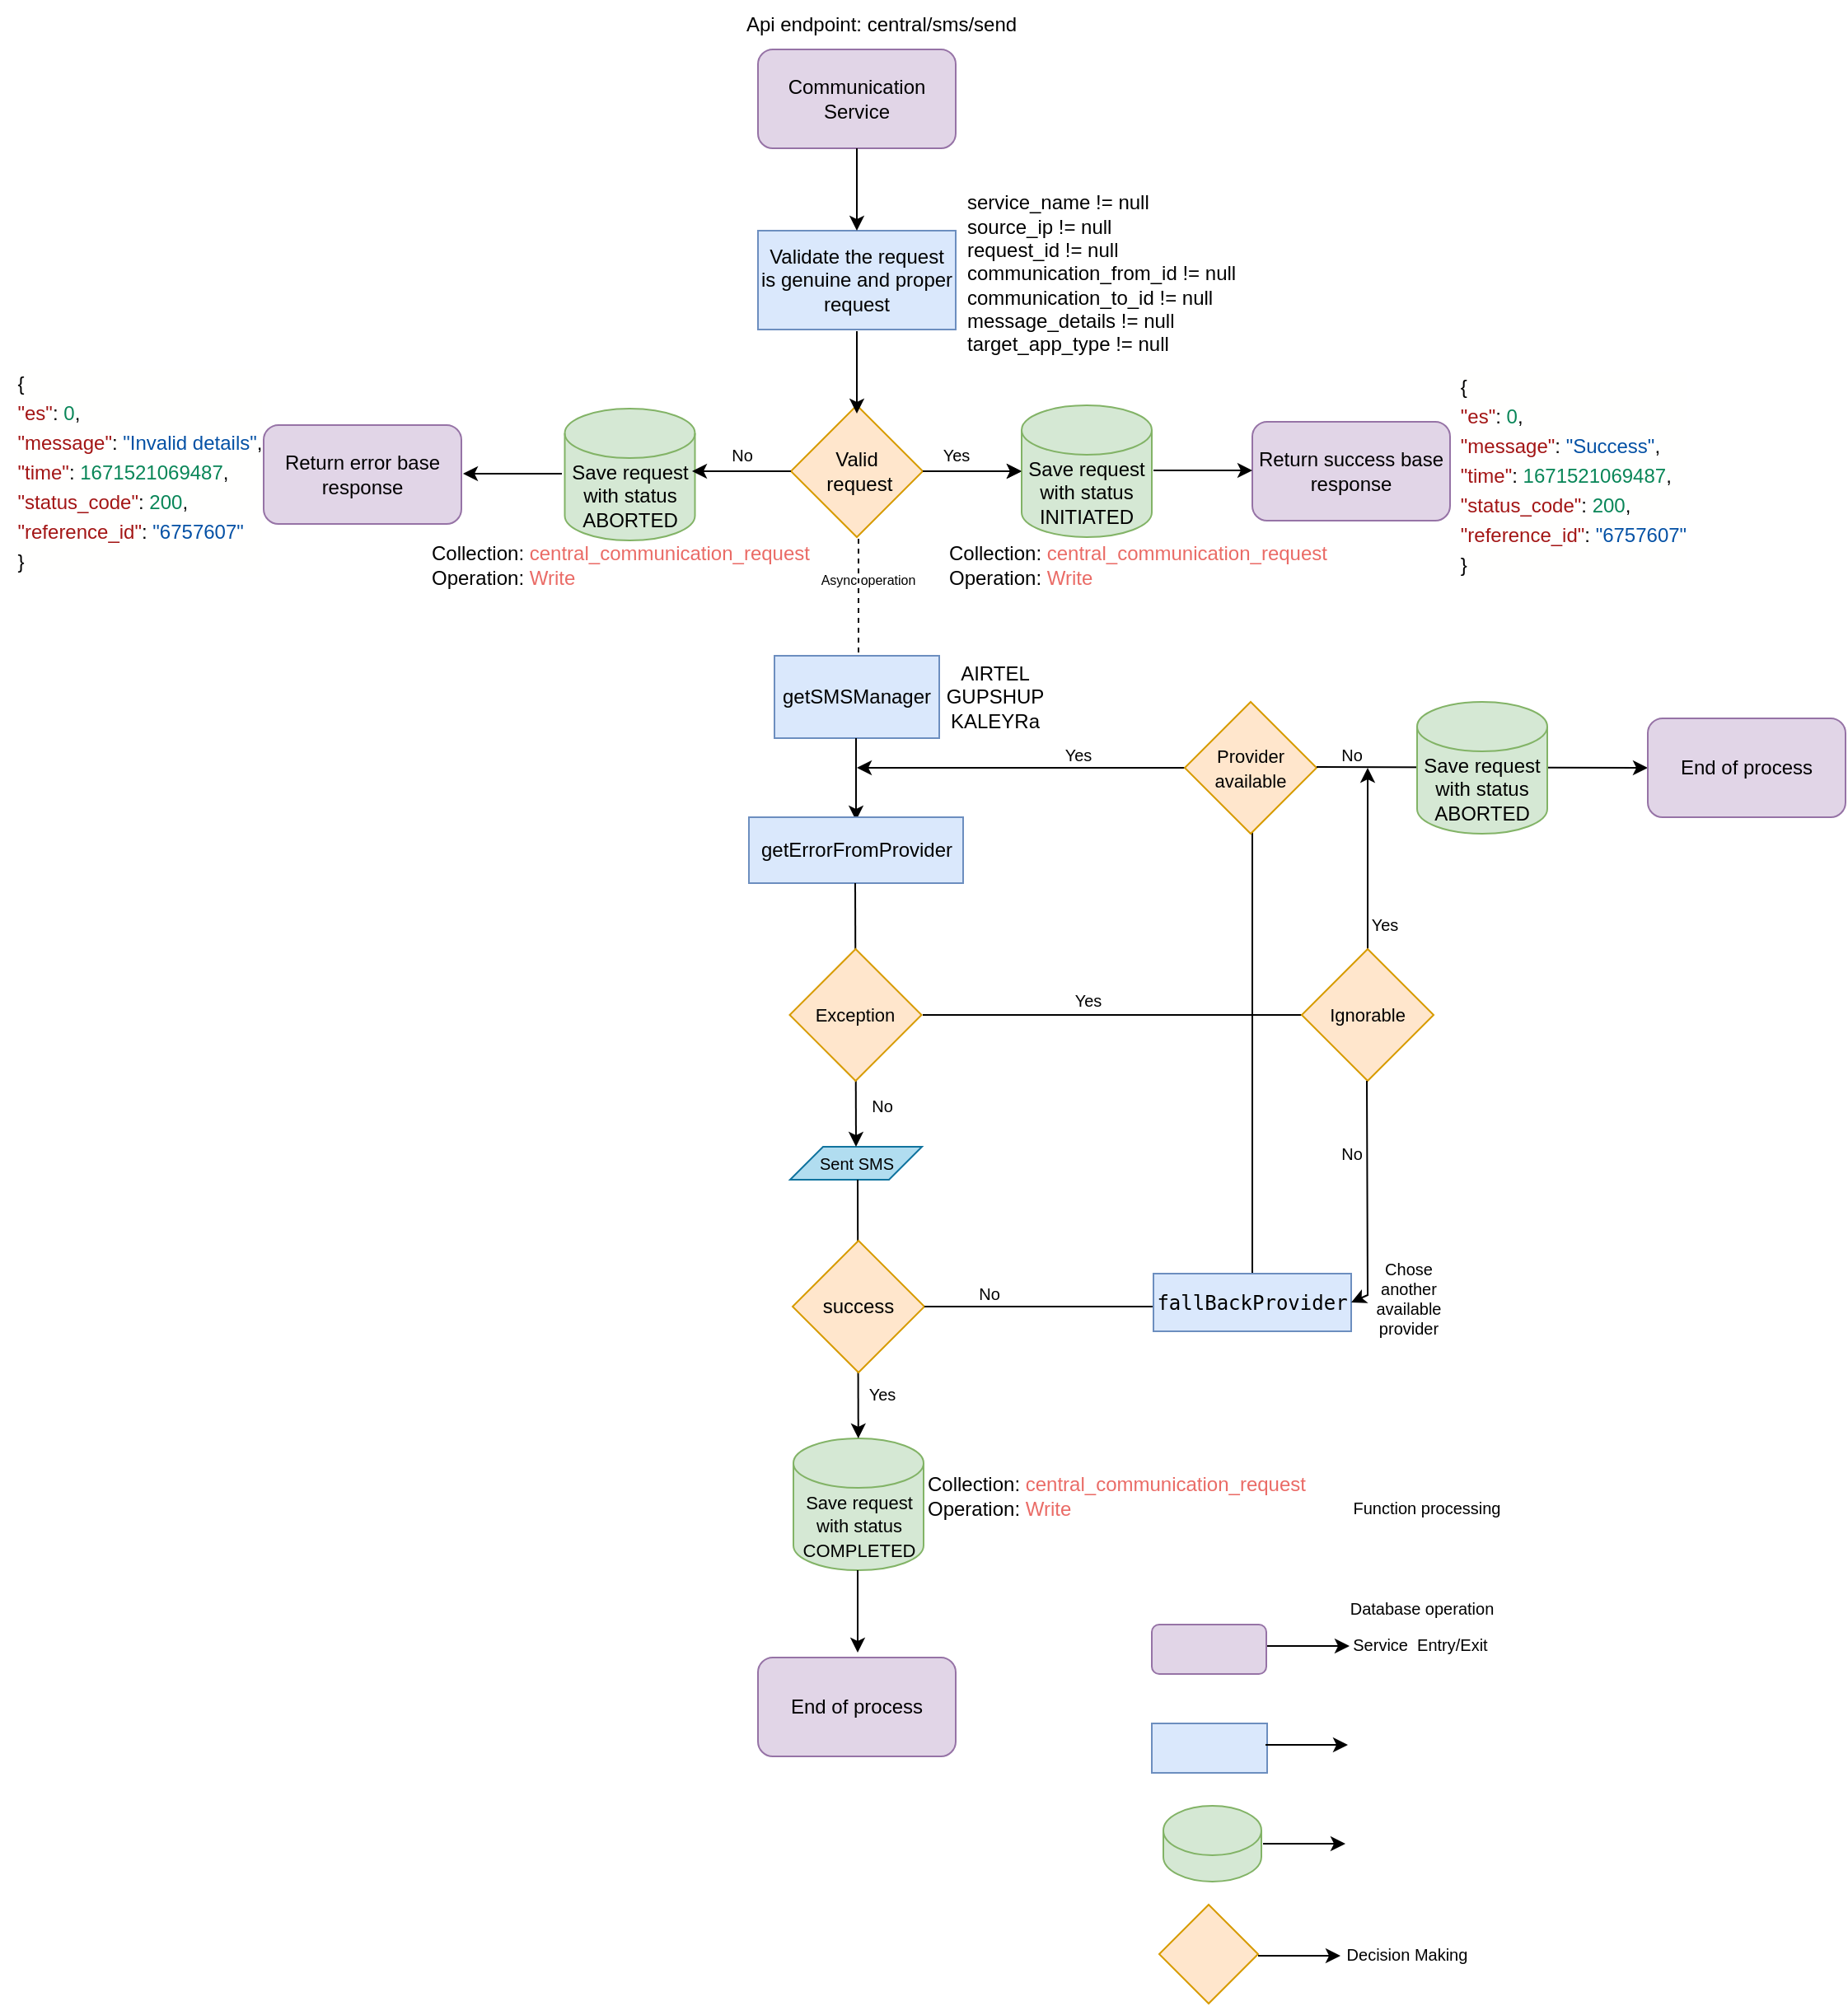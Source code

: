 <mxfile version="20.6.0" type="github">
  <diagram id="5z0eC1mWPkH6LliAhnsI" name="Page-1">
    <mxGraphModel dx="1532" dy="535" grid="1" gridSize="10" guides="1" tooltips="1" connect="1" arrows="1" fold="1" page="1" pageScale="1" pageWidth="827" pageHeight="1169" math="0" shadow="0">
      <root>
        <mxCell id="0" />
        <mxCell id="1" parent="0" />
        <mxCell id="WuasNJQeEEEQrb4oNhzZ-1" value="Communication Service" style="rounded=1;whiteSpace=wrap;html=1;fillColor=#e1d5e7;strokeColor=#9673a6;" parent="1" vertex="1">
          <mxGeometry x="300" y="64" width="120" height="60" as="geometry" />
        </mxCell>
        <mxCell id="WuasNJQeEEEQrb4oNhzZ-2" value="&lt;font color=&quot;#000000&quot;&gt;Validate the request is&amp;nbsp;&lt;span style=&quot;caret-color: rgb(0, 0, 0);&quot;&gt;genuine and proper request&lt;br&gt;&lt;/span&gt;&lt;/font&gt;" style="rounded=0;whiteSpace=wrap;html=1;fillColor=#dae8fc;strokeColor=#6c8ebf;" parent="1" vertex="1">
          <mxGeometry x="300" y="174" width="120" height="60" as="geometry" />
        </mxCell>
        <mxCell id="WuasNJQeEEEQrb4oNhzZ-3" value="&lt;div&gt;service_name != null&lt;/div&gt;&lt;div&gt;source_ip != null&amp;nbsp;&lt;/div&gt;&lt;div&gt;request_id != null&amp;nbsp;&lt;/div&gt;&lt;div&gt;communication_from_id != null&amp;nbsp;&lt;/div&gt;&lt;div&gt;communication_to_id != null&amp;nbsp;&lt;/div&gt;&lt;div&gt;message_details != null&amp;nbsp;&lt;/div&gt;&lt;div&gt;target_app_type != null&amp;nbsp;&lt;/div&gt;" style="text;html=1;strokeColor=none;fillColor=none;align=left;verticalAlign=middle;whiteSpace=wrap;rounded=0;fontColor=#000000;" parent="1" vertex="1">
          <mxGeometry x="425" y="130" width="210" height="140" as="geometry" />
        </mxCell>
        <mxCell id="WuasNJQeEEEQrb4oNhzZ-4" value="" style="edgeStyle=orthogonalEdgeStyle;rounded=0;orthogonalLoop=1;jettySize=auto;html=1;fontColor=#000000;" parent="1" source="WuasNJQeEEEQrb4oNhzZ-5" target="WuasNJQeEEEQrb4oNhzZ-6" edge="1">
          <mxGeometry relative="1" as="geometry" />
        </mxCell>
        <mxCell id="WuasNJQeEEEQrb4oNhzZ-5" value="Valid&lt;br&gt;&amp;nbsp;request" style="rhombus;whiteSpace=wrap;html=1;fillColor=#ffe6cc;strokeColor=#d79b00;" parent="1" vertex="1">
          <mxGeometry x="320" y="280" width="80" height="80" as="geometry" />
        </mxCell>
        <mxCell id="WuasNJQeEEEQrb4oNhzZ-6" value="Save request with status INITIATED" style="shape=cylinder3;whiteSpace=wrap;html=1;boundedLbl=1;backgroundOutline=1;size=15;fillColor=#d5e8d4;strokeColor=#82b366;" parent="1" vertex="1">
          <mxGeometry x="460" y="280" width="79" height="80" as="geometry" />
        </mxCell>
        <mxCell id="WuasNJQeEEEQrb4oNhzZ-7" value="Save request with status ABORTED" style="shape=cylinder3;whiteSpace=wrap;html=1;boundedLbl=1;backgroundOutline=1;size=15;fillColor=#d5e8d4;strokeColor=#82b366;" parent="1" vertex="1">
          <mxGeometry x="182.75" y="282" width="79" height="80" as="geometry" />
        </mxCell>
        <mxCell id="WuasNJQeEEEQrb4oNhzZ-8" value="Return error base response&lt;span style=&quot;caret-color: rgba(0, 0, 0, 0); color: rgba(0, 0, 0, 0); font-family: monospace; font-size: 0px; text-align: start;&quot;&gt;%3CmxGraphModel%3E%3Croot%3E%3CmxCell%20id%3D%220%22%2F%3E%3CmxCell%20id%3D%221%22%20parent%3D%220%22%2F%3E%3CmxCell%20id%3D%222%22%20value%3D%22Save%20request%20with%20status%20initiated%22%20style%3D%22shape%3Dcylinder3%3BwhiteSpace%3Dwrap%3Bhtml%3D1%3BboundedLbl%3D1%3BbackgroundOutline%3D1%3Bsize%3D15%3BfontColor%3D%23000000%3B%22%20vertex%3D%221%22%20parent%3D%221%22%3E%3CmxGeometry%20x%3D%22491%22%20y%3D%22280%22%20width%3D%2279%22%20height%3D%2280%22%20as%3D%22geometry%22%2F%3E%3C%2FmxCell%3E%3C%2Froot%3E%3C%2FmxGraphModel%3E&lt;/span&gt;" style="rounded=1;whiteSpace=wrap;html=1;fillColor=#e1d5e7;strokeColor=#9673a6;" parent="1" vertex="1">
          <mxGeometry y="292" width="120" height="60" as="geometry" />
        </mxCell>
        <mxCell id="WuasNJQeEEEQrb4oNhzZ-9" value="Return success base response&lt;span style=&quot;caret-color: rgba(0, 0, 0, 0); color: rgba(0, 0, 0, 0); font-family: monospace; font-size: 0px; text-align: start;&quot;&gt;%3CmxGraphModel%3E%3Croot%3E%3CmxCell%20id%3D%220%22%2F%3E%3CmxCell%20id%3D%221%22%20parent%3D%220%22%2F%3E%3CmxCell%20id%3D%222%22%20value%3D%22Save%20request%20with%20status%20initiated%22%20style%3D%22shape%3Dcylinder3%3BwhiteSpace%3Dwrap%3Bhtml%3D1%3BboundedLbl%3D1%3BbackgroundOutline%3D1%3Bsize%3D15%3BfontColor%3D%23000000%3B%22%20vertex%3D%221%22%20parent%3D%221%22%3E%3CmxGeometry%20x%3D%22491%22%20y%3D%22280%22%20width%3D%2279%22%20height%3D%2280%22%20as%3D%22geometry%22%2F%3E%3C%2FmxCell%3E%3C%2Froot%3E%3C%2FmxGraphModel%3E&lt;/span&gt;" style="rounded=1;whiteSpace=wrap;html=1;fillColor=#e1d5e7;strokeColor=#9673a6;" parent="1" vertex="1">
          <mxGeometry x="600" y="290" width="120" height="60" as="geometry" />
        </mxCell>
        <mxCell id="WuasNJQeEEEQrb4oNhzZ-10" value="&lt;div style=&quot;text-align: start; background-color: rgb(255, 255, 254); line-height: 18px;&quot;&gt;&lt;div&gt;{&lt;/div&gt;&lt;div&gt;    &lt;span style=&quot;color: rgb(163, 21, 21);&quot;&gt;&quot;es&quot;&lt;/span&gt;: &lt;span style=&quot;color: rgb(9, 134, 88);&quot;&gt;0&lt;/span&gt;,&lt;/div&gt;&lt;div&gt;    &lt;span style=&quot;color: rgb(163, 21, 21);&quot;&gt;&quot;message&quot;&lt;/span&gt;: &lt;span style=&quot;color: rgb(4, 81, 165);&quot;&gt;&quot;Success&quot;&lt;/span&gt;,&lt;/div&gt;&lt;div&gt;    &lt;span style=&quot;color: rgb(163, 21, 21);&quot;&gt;&quot;time&quot;&lt;/span&gt;: &lt;span style=&quot;color: rgb(9, 134, 88);&quot;&gt;1671521069487&lt;/span&gt;,&lt;/div&gt;&lt;div&gt;    &lt;span style=&quot;color: rgb(163, 21, 21);&quot;&gt;&quot;status_code&quot;&lt;/span&gt;: &lt;span style=&quot;color: rgb(9, 134, 88);&quot;&gt;200&lt;/span&gt;,&lt;/div&gt;&lt;div&gt;    &lt;span style=&quot;color: rgb(163, 21, 21);&quot;&gt;&quot;reference_id&quot;&lt;/span&gt;: &lt;span style=&quot;color: rgb(4, 81, 165);&quot;&gt;&quot;6757607&quot;&lt;/span&gt;&lt;/div&gt;&lt;div&gt;}&lt;/div&gt;&lt;/div&gt;" style="text;html=1;strokeColor=none;fillColor=none;align=center;verticalAlign=middle;whiteSpace=wrap;rounded=0;fontColor=#000000;" parent="1" vertex="1">
          <mxGeometry x="710" y="262" width="170" height="120" as="geometry" />
        </mxCell>
        <mxCell id="WuasNJQeEEEQrb4oNhzZ-11" value="&lt;div style=&quot;text-align: start; background-color: rgb(255, 255, 254); line-height: 18px;&quot;&gt;&lt;div&gt;{&lt;/div&gt;&lt;div&gt;    &lt;span style=&quot;color: rgb(163, 21, 21);&quot;&gt;&quot;es&quot;&lt;/span&gt;: &lt;span style=&quot;color: rgb(9, 134, 88);&quot;&gt;0&lt;/span&gt;,&lt;/div&gt;&lt;div&gt;    &lt;span style=&quot;color: rgb(163, 21, 21);&quot;&gt;&quot;message&quot;&lt;/span&gt;: &lt;span style=&quot;color: rgb(4, 81, 165);&quot;&gt;&quot;&lt;/span&gt;&lt;span style=&quot;caret-color: rgb(4, 81, 165); color: rgb(4, 81, 165);&quot;&gt;Invalid details&lt;/span&gt;&lt;span style=&quot;color: rgb(4, 81, 165);&quot;&gt;&quot;&lt;/span&gt;,&lt;/div&gt;&lt;div&gt;    &lt;span style=&quot;color: rgb(163, 21, 21);&quot;&gt;&quot;time&quot;&lt;/span&gt;: &lt;span style=&quot;color: rgb(9, 134, 88);&quot;&gt;1671521069487&lt;/span&gt;,&lt;/div&gt;&lt;div&gt;    &lt;span style=&quot;color: rgb(163, 21, 21);&quot;&gt;&quot;status_code&quot;&lt;/span&gt;: &lt;span style=&quot;color: rgb(9, 134, 88);&quot;&gt;200&lt;/span&gt;,&lt;/div&gt;&lt;div&gt;    &lt;span style=&quot;color: rgb(163, 21, 21);&quot;&gt;&quot;reference_id&quot;&lt;/span&gt;: &lt;span style=&quot;color: rgb(4, 81, 165);&quot;&gt;&quot;6757607&quot;&lt;/span&gt;&lt;/div&gt;&lt;div&gt;}&lt;/div&gt;&lt;/div&gt;" style="text;html=1;strokeColor=none;fillColor=none;align=center;verticalAlign=middle;whiteSpace=wrap;rounded=0;fontColor=#000000;" parent="1" vertex="1">
          <mxGeometry x="-160" y="260" width="170" height="120" as="geometry" />
        </mxCell>
        <mxCell id="WuasNJQeEEEQrb4oNhzZ-12" value="Collection: &lt;font color=&quot;#ea6b66&quot;&gt;central_communication_request&lt;/font&gt;&lt;br&gt;Operation: &lt;font color=&quot;#ea6b66&quot;&gt;Write&lt;/font&gt;" style="text;html=1;strokeColor=none;fillColor=none;align=left;verticalAlign=middle;whiteSpace=wrap;rounded=0;fontColor=#000000;" parent="1" vertex="1">
          <mxGeometry x="100" y="362" width="250.5" height="30" as="geometry" />
        </mxCell>
        <mxCell id="WuasNJQeEEEQrb4oNhzZ-13" value="Collection: &lt;font color=&quot;#ea6b66&quot;&gt;central_communication_request&lt;/font&gt;&lt;br&gt;Operation: &lt;font color=&quot;#ea6b66&quot;&gt;Write&lt;/font&gt;&lt;span style=&quot;caret-color: rgba(0, 0, 0, 0); color: rgba(0, 0, 0, 0); font-family: monospace; font-size: 0px;&quot;&gt;%3CmxGraphModel%3E%3Croot%3E%3CmxCell%20id%3D%220%22%2F%3E%3CmxCell%20id%3D%221%22%20parent%3D%220%22%2F%3E%3CmxCell%20id%3D%222%22%20value%3D%22%22%20style%3D%22endArrow%3Dclassic%3Bhtml%3D1%3Brounded%3D0%3BfontColor%3D%23000000%3BentryX%3D0%3BentryY%3D0.5%3BentryDx%3D0%3BentryDy%3D0%3BentryPerimeter%3D0%3BexitX%3D1%3BexitY%3D0.5%3BexitDx%3D0%3BexitDy%3D0%3B%22%20edge%3D%221%22%20parent%3D%221%22%3E%3CmxGeometry%20width%3D%2250%22%20height%3D%2250%22%20relative%3D%221%22%20as%3D%22geometry%22%3E%3CmxPoint%20x%3D%22400%22%20y%3D%22320%22%20as%3D%22sourcePoint%22%2F%3E%3CmxPoint%20x%3D%22460%22%20y%3D%22320%22%20as%3D%22targetPoint%22%2F%3E%3C%2FmxGeometry%3E%3C%2FmxCell%3E%3C%2Froot%3E%3C%2FmxGraphModel%3E&lt;/span&gt;" style="text;html=1;strokeColor=none;fillColor=none;align=left;verticalAlign=middle;whiteSpace=wrap;rounded=0;fontColor=#000000;" parent="1" vertex="1">
          <mxGeometry x="414" y="362" width="250.5" height="30" as="geometry" />
        </mxCell>
        <mxCell id="WuasNJQeEEEQrb4oNhzZ-14" value="" style="endArrow=classic;html=1;rounded=0;fontColor=#000000;entryX=0;entryY=0.5;entryDx=0;entryDy=0;entryPerimeter=0;exitX=1;exitY=0.5;exitDx=0;exitDy=0;" parent="1" source="WuasNJQeEEEQrb4oNhzZ-5" target="WuasNJQeEEEQrb4oNhzZ-6" edge="1">
          <mxGeometry width="50" height="50" relative="1" as="geometry">
            <mxPoint x="360" y="240" as="sourcePoint" />
            <mxPoint x="410" y="190" as="targetPoint" />
          </mxGeometry>
        </mxCell>
        <mxCell id="WuasNJQeEEEQrb4oNhzZ-15" value="" style="endArrow=classic;html=1;rounded=0;fontColor=#000000;exitX=0;exitY=0.5;exitDx=0;exitDy=0;" parent="1" source="WuasNJQeEEEQrb4oNhzZ-5" edge="1">
          <mxGeometry width="50" height="50" relative="1" as="geometry">
            <mxPoint x="360" y="240" as="sourcePoint" />
            <mxPoint x="260" y="320" as="targetPoint" />
          </mxGeometry>
        </mxCell>
        <mxCell id="WuasNJQeEEEQrb4oNhzZ-16" value="" style="endArrow=classic;html=1;rounded=0;fontColor=#000000;exitX=0.5;exitY=1;exitDx=0;exitDy=0;" parent="1" source="WuasNJQeEEEQrb4oNhzZ-1" target="WuasNJQeEEEQrb4oNhzZ-2" edge="1">
          <mxGeometry width="50" height="50" relative="1" as="geometry">
            <mxPoint x="360" y="254" as="sourcePoint" />
            <mxPoint x="410" y="204" as="targetPoint" />
          </mxGeometry>
        </mxCell>
        <mxCell id="WuasNJQeEEEQrb4oNhzZ-17" value="Api endpoint: central/sms/send" style="text;html=1;strokeColor=none;fillColor=none;align=center;verticalAlign=middle;whiteSpace=wrap;rounded=0;fontColor=#000000;" parent="1" vertex="1">
          <mxGeometry x="270" y="34" width="210" height="30" as="geometry" />
        </mxCell>
        <mxCell id="WuasNJQeEEEQrb4oNhzZ-18" value="&lt;font style=&quot;font-size: 10px;&quot;&gt;Yes&lt;/font&gt;" style="text;html=1;align=center;verticalAlign=middle;resizable=0;points=[];autosize=1;strokeColor=none;fillColor=none;fontColor=#000000;" parent="1" vertex="1">
          <mxGeometry x="400" y="295" width="40" height="30" as="geometry" />
        </mxCell>
        <mxCell id="WuasNJQeEEEQrb4oNhzZ-19" value="&lt;font style=&quot;font-size: 10px;&quot;&gt;No&lt;/font&gt;" style="text;html=1;align=center;verticalAlign=middle;resizable=0;points=[];autosize=1;strokeColor=none;fillColor=none;fontColor=#000000;" parent="1" vertex="1">
          <mxGeometry x="270" y="295" width="40" height="30" as="geometry" />
        </mxCell>
        <mxCell id="WuasNJQeEEEQrb4oNhzZ-22" value="getSMSManager" style="rounded=0;whiteSpace=wrap;html=1;fillColor=#dae8fc;strokeColor=#6c8ebf;" parent="1" vertex="1">
          <mxGeometry x="310" y="432" width="100" height="50" as="geometry" />
        </mxCell>
        <mxCell id="WuasNJQeEEEQrb4oNhzZ-23" value="AIRTEL&lt;br&gt;GUPSHUP&lt;br&gt;KALEYRa" style="text;html=1;strokeColor=none;fillColor=none;align=center;verticalAlign=middle;whiteSpace=wrap;rounded=0;fontColor=#000000;" parent="1" vertex="1">
          <mxGeometry x="414" y="442" width="60" height="30" as="geometry" />
        </mxCell>
        <mxCell id="WuasNJQeEEEQrb4oNhzZ-26" value="" style="endArrow=classic;html=1;rounded=0;fontColor=#000000;exitX=0.5;exitY=1;exitDx=0;exitDy=0;" parent="1" edge="1">
          <mxGeometry width="50" height="50" relative="1" as="geometry">
            <mxPoint x="359.5" y="482" as="sourcePoint" />
            <mxPoint x="359.5" y="532" as="targetPoint" />
          </mxGeometry>
        </mxCell>
        <mxCell id="WuasNJQeEEEQrb4oNhzZ-39" value="" style="endArrow=classic;html=1;rounded=0;fontColor=#000000;entryX=0;entryY=0.5;entryDx=0;entryDy=0;entryPerimeter=0;exitX=1;exitY=0.5;exitDx=0;exitDy=0;" parent="1" edge="1">
          <mxGeometry width="50" height="50" relative="1" as="geometry">
            <mxPoint x="540" y="319.5" as="sourcePoint" />
            <mxPoint x="600" y="319.5" as="targetPoint" />
          </mxGeometry>
        </mxCell>
        <mxCell id="WuasNJQeEEEQrb4oNhzZ-40" value="" style="endArrow=classic;html=1;rounded=0;fontColor=#000000;exitX=0;exitY=0.5;exitDx=0;exitDy=0;" parent="1" edge="1">
          <mxGeometry width="50" height="50" relative="1" as="geometry">
            <mxPoint x="181" y="321.5" as="sourcePoint" />
            <mxPoint x="121" y="321.5" as="targetPoint" />
          </mxGeometry>
        </mxCell>
        <mxCell id="WuasNJQeEEEQrb4oNhzZ-55" value="" style="endArrow=none;dashed=1;html=1;rounded=0;fontSize=10;fontColor=#000000;" parent="1" edge="1">
          <mxGeometry width="50" height="50" relative="1" as="geometry">
            <mxPoint x="361" y="430" as="sourcePoint" />
            <mxPoint x="361" y="360" as="targetPoint" />
          </mxGeometry>
        </mxCell>
        <mxCell id="WuasNJQeEEEQrb4oNhzZ-57" value="&lt;font style=&quot;font-size: 11px;&quot;&gt;Save request with status COMPLETED&lt;/font&gt;" style="shape=cylinder3;whiteSpace=wrap;html=1;boundedLbl=1;backgroundOutline=1;size=15;fillColor=#d5e8d4;strokeColor=#82b366;" parent="1" vertex="1">
          <mxGeometry x="321.5" y="907" width="79" height="80" as="geometry" />
        </mxCell>
        <mxCell id="WuasNJQeEEEQrb4oNhzZ-58" value="Collection: &lt;font color=&quot;#ea6b66&quot;&gt;central_communication_request&lt;/font&gt;&lt;br&gt;Operation: &lt;font color=&quot;#ea6b66&quot;&gt;Write&lt;/font&gt;&lt;span style=&quot;caret-color: rgba(0, 0, 0, 0); color: rgba(0, 0, 0, 0); font-family: monospace; font-size: 0px;&quot;&gt;%3CmxGraphModel%3E%3Croot%3E%3CmxCell%20id%3D%220%22%2F%3E%3CmxCell%20id%3D%221%22%20parent%3D%220%22%2F%3E%3CmxCell%20id%3D%222%22%20value%3D%22%22%20style%3D%22endArrow%3Dclassic%3Bhtml%3D1%3Brounded%3D0%3BfontColor%3D%23000000%3BentryX%3D0%3BentryY%3D0.5%3BentryDx%3D0%3BentryDy%3D0%3BentryPerimeter%3D0%3BexitX%3D1%3BexitY%3D0.5%3BexitDx%3D0%3BexitDy%3D0%3B%22%20edge%3D%221%22%20parent%3D%221%22%3E%3CmxGeometry%20width%3D%2250%22%20height%3D%2250%22%20relative%3D%221%22%20as%3D%22geometry%22%3E%3CmxPoint%20x%3D%22400%22%20y%3D%22320%22%20as%3D%22sourcePoint%22%2F%3E%3CmxPoint%20x%3D%22460%22%20y%3D%22320%22%20as%3D%22targetPoint%22%2F%3E%3C%2FmxGeometry%3E%3C%2FmxCell%3E%3C%2Froot%3E%3C%2FmxGraphModel%3E&lt;/span&gt;" style="text;html=1;strokeColor=none;fillColor=none;align=left;verticalAlign=middle;whiteSpace=wrap;rounded=0;fontColor=#000000;" parent="1" vertex="1">
          <mxGeometry x="400.5" y="927" width="250.5" height="30" as="geometry" />
        </mxCell>
        <mxCell id="WuasNJQeEEEQrb4oNhzZ-60" value="End of process" style="rounded=1;whiteSpace=wrap;html=1;fillColor=#e1d5e7;strokeColor=#9673a6;" parent="1" vertex="1">
          <mxGeometry x="300" y="1040" width="120" height="60" as="geometry" />
        </mxCell>
        <mxCell id="WuasNJQeEEEQrb4oNhzZ-61" value="" style="endArrow=classic;html=1;rounded=0;fontColor=#000000;exitX=0.5;exitY=1;exitDx=0;exitDy=0;" parent="1" edge="1">
          <mxGeometry width="50" height="50" relative="1" as="geometry">
            <mxPoint x="360.5" y="987" as="sourcePoint" />
            <mxPoint x="360.5" y="1037" as="targetPoint" />
          </mxGeometry>
        </mxCell>
        <mxCell id="WuasNJQeEEEQrb4oNhzZ-72" value="" style="endArrow=classic;html=1;rounded=0;fontColor=#000000;exitX=0.5;exitY=1;exitDx=0;exitDy=0;" parent="1" edge="1">
          <mxGeometry width="50" height="50" relative="1" as="geometry">
            <mxPoint x="360" y="235" as="sourcePoint" />
            <mxPoint x="360" y="285" as="targetPoint" />
          </mxGeometry>
        </mxCell>
        <mxCell id="WuasNJQeEEEQrb4oNhzZ-73" value="&lt;font style=&quot;font-size: 8px;&quot;&gt;Async operation&lt;/font&gt;" style="text;html=1;strokeColor=none;fillColor=none;align=center;verticalAlign=middle;whiteSpace=wrap;rounded=0;" parent="1" vertex="1">
          <mxGeometry x="337.25" y="370" width="60" height="30" as="geometry" />
        </mxCell>
        <mxCell id="WuasNJQeEEEQrb4oNhzZ-78" value="&lt;font style=&quot;font-size: 10px;&quot;&gt;Sent SMS&lt;/font&gt;" style="shape=parallelogram;perimeter=parallelogramPerimeter;whiteSpace=wrap;html=1;fixedSize=1;fontSize=8;fillColor=#b1ddf0;strokeColor=#10739e;" parent="1" vertex="1">
          <mxGeometry x="319.5" y="730" width="80" height="20" as="geometry" />
        </mxCell>
        <mxCell id="WuasNJQeEEEQrb4oNhzZ-79" value="" style="endArrow=classic;html=1;rounded=0;fontColor=#000000;exitX=0.5;exitY=1;exitDx=0;exitDy=0;" parent="1" target="WuasNJQeEEEQrb4oNhzZ-57" edge="1">
          <mxGeometry width="50" height="50" relative="1" as="geometry">
            <mxPoint x="360.5" y="750" as="sourcePoint" />
            <mxPoint x="360" y="790" as="targetPoint" />
          </mxGeometry>
        </mxCell>
        <mxCell id="WuasNJQeEEEQrb4oNhzZ-80" value="" style="rounded=1;whiteSpace=wrap;html=1;fillColor=#e1d5e7;strokeColor=#9673a6;" parent="1" vertex="1">
          <mxGeometry x="539" y="1020" width="69.5" height="30" as="geometry" />
        </mxCell>
        <mxCell id="WuasNJQeEEEQrb4oNhzZ-81" value="" style="rounded=0;whiteSpace=wrap;html=1;fillColor=#dae8fc;strokeColor=#6c8ebf;" parent="1" vertex="1">
          <mxGeometry x="539" y="1080" width="70" height="30" as="geometry" />
        </mxCell>
        <mxCell id="WuasNJQeEEEQrb4oNhzZ-82" value="" style="shape=cylinder3;whiteSpace=wrap;html=1;boundedLbl=1;backgroundOutline=1;size=15;fillColor=#d5e8d4;strokeColor=#82b366;" parent="1" vertex="1">
          <mxGeometry x="546" y="1130" width="59.5" height="46" as="geometry" />
        </mxCell>
        <mxCell id="WuasNJQeEEEQrb4oNhzZ-83" value="" style="rhombus;whiteSpace=wrap;html=1;fillColor=#ffe6cc;strokeColor=#d79b00;" parent="1" vertex="1">
          <mxGeometry x="543.5" y="1190" width="60" height="60" as="geometry" />
        </mxCell>
        <mxCell id="WuasNJQeEEEQrb4oNhzZ-84" value="" style="endArrow=classic;html=1;rounded=0;fontColor=#000000;" parent="1" edge="1">
          <mxGeometry width="50" height="50" relative="1" as="geometry">
            <mxPoint x="609" y="1033" as="sourcePoint" />
            <mxPoint x="659" y="1033" as="targetPoint" />
          </mxGeometry>
        </mxCell>
        <mxCell id="WuasNJQeEEEQrb4oNhzZ-85" value="" style="endArrow=classic;html=1;rounded=0;fontColor=#000000;" parent="1" edge="1">
          <mxGeometry width="50" height="50" relative="1" as="geometry">
            <mxPoint x="608" y="1093" as="sourcePoint" />
            <mxPoint x="658" y="1093" as="targetPoint" />
          </mxGeometry>
        </mxCell>
        <mxCell id="WuasNJQeEEEQrb4oNhzZ-86" value="" style="endArrow=classic;html=1;rounded=0;fontColor=#000000;" parent="1" edge="1">
          <mxGeometry width="50" height="50" relative="1" as="geometry">
            <mxPoint x="606.5" y="1153" as="sourcePoint" />
            <mxPoint x="656.5" y="1153" as="targetPoint" />
          </mxGeometry>
        </mxCell>
        <mxCell id="WuasNJQeEEEQrb4oNhzZ-87" value="" style="endArrow=classic;html=1;rounded=0;fontColor=#000000;" parent="1" edge="1">
          <mxGeometry width="50" height="50" relative="1" as="geometry">
            <mxPoint x="603.5" y="1221" as="sourcePoint" />
            <mxPoint x="653.5" y="1221" as="targetPoint" />
          </mxGeometry>
        </mxCell>
        <mxCell id="WuasNJQeEEEQrb4oNhzZ-88" value="Service &amp;nbsp;Entry/Exit" style="text;html=1;strokeColor=none;fillColor=none;align=center;verticalAlign=middle;whiteSpace=wrap;rounded=0;fontSize=10;" parent="1" vertex="1">
          <mxGeometry x="657" y="1017" width="90" height="30" as="geometry" />
        </mxCell>
        <mxCell id="WuasNJQeEEEQrb4oNhzZ-89" value="Function&amp;nbsp;processing" style="text;html=1;strokeColor=none;fillColor=none;align=center;verticalAlign=middle;whiteSpace=wrap;rounded=0;fontSize=10;" parent="1" vertex="1">
          <mxGeometry x="639" y="934" width="134" height="30" as="geometry" />
        </mxCell>
        <mxCell id="WuasNJQeEEEQrb4oNhzZ-90" value="Database operation" style="text;html=1;strokeColor=none;fillColor=none;align=center;verticalAlign=middle;whiteSpace=wrap;rounded=0;fontSize=10;" parent="1" vertex="1">
          <mxGeometry x="636" y="995" width="134" height="30" as="geometry" />
        </mxCell>
        <mxCell id="WuasNJQeEEEQrb4oNhzZ-93" value="Decision&amp;nbsp;&lt;span style=&quot;caret-color: rgba(0, 0, 0, 0); color: rgba(0, 0, 0, 0); font-family: monospace; font-size: 0px; text-align: start;&quot;&gt;CmxGraphModel%3E%3Croot%3E%3CmxCell%20id%3D%220%22%2F%3E%3CmxCell%20id%3D%221%22%20parent%3D%220%22%2F%3E%3CmxCell%20id%3D%222%22%20value%3D%22Database%20operation%22%20style%3D%22text%3Bhtml%3D1%3BstrokeColor%3Dnone%3BfillColor%3Dnone%3Balign%3Dcenter%3BverticalAlign%3Dmiddle%3BwhiteSpace%3Dwrap%3Brounded%3D0%3BfontSize%3D10%3B%22%20vertex%3D%221%22%20parent%3D%221%22%3E%3CmxGeometry%20x%3D%22698%22%20y%3D%221738%22%20width%3D%22134%22%20height%3D%2230%22%20as%3D%22geometry%22%2F%3E%3C%2FmxCell%3E%3C%2Froot%3E%3C%2FmxGraphModel%3E &amp;nbsp;&lt;/span&gt;Making" style="text;html=1;strokeColor=none;fillColor=none;align=center;verticalAlign=middle;whiteSpace=wrap;rounded=0;fontSize=10;" parent="1" vertex="1">
          <mxGeometry x="627" y="1205" width="134" height="30" as="geometry" />
        </mxCell>
        <mxCell id="WuasNJQeEEEQrb4oNhzZ-95" value="success" style="rhombus;whiteSpace=wrap;html=1;fillColor=#ffe6cc;strokeColor=#d79b00;" parent="1" vertex="1">
          <mxGeometry x="321" y="787" width="80" height="80" as="geometry" />
        </mxCell>
        <mxCell id="WuasNJQeEEEQrb4oNhzZ-96" value="&lt;font style=&quot;font-size: 10px;&quot;&gt;Yes&lt;/font&gt;" style="text;html=1;align=center;verticalAlign=middle;resizable=0;points=[];autosize=1;strokeColor=none;fillColor=none;fontColor=#000000;" parent="1" vertex="1">
          <mxGeometry x="355" y="865" width="40" height="30" as="geometry" />
        </mxCell>
        <mxCell id="WuasNJQeEEEQrb4oNhzZ-97" value="" style="endArrow=classic;html=1;rounded=0;fontColor=#000000;exitX=1;exitY=0.5;exitDx=0;exitDy=0;" parent="1" edge="1" source="WuasNJQeEEEQrb4oNhzZ-95">
          <mxGeometry width="50" height="50" relative="1" as="geometry">
            <mxPoint x="401" y="629.5" as="sourcePoint" />
            <mxPoint x="360" y="500" as="targetPoint" />
            <Array as="points">
              <mxPoint x="600" y="827" />
              <mxPoint x="600" y="500" />
            </Array>
          </mxGeometry>
        </mxCell>
        <mxCell id="WuasNJQeEEEQrb4oNhzZ-98" value="&lt;font style=&quot;font-size: 10px;&quot;&gt;No&lt;/font&gt;" style="text;html=1;align=center;verticalAlign=middle;resizable=0;points=[];autosize=1;strokeColor=none;fillColor=none;fontColor=#000000;" parent="1" vertex="1">
          <mxGeometry x="420" y="804" width="40" height="30" as="geometry" />
        </mxCell>
        <mxCell id="WuasNJQeEEEQrb4oNhzZ-100" value="&lt;pre style=&quot;text-align: start; font-family: &amp;quot;JetBrains Mono&amp;quot;, monospace;&quot;&gt;fallBackProvider&lt;/pre&gt;" style="rounded=0;whiteSpace=wrap;html=1;fillColor=#dae8fc;strokeColor=#6c8ebf;" parent="1" vertex="1">
          <mxGeometry x="540" y="807" width="120" height="35" as="geometry" />
        </mxCell>
        <mxCell id="WuasNJQeEEEQrb4oNhzZ-101" value="Chose another available provider" style="text;html=1;strokeColor=none;fillColor=none;align=center;verticalAlign=middle;whiteSpace=wrap;rounded=0;labelBackgroundColor=none;fontSize=10;fontColor=#000000;" parent="1" vertex="1">
          <mxGeometry x="664.5" y="807" width="60" height="30" as="geometry" />
        </mxCell>
        <mxCell id="WuasNJQeEEEQrb4oNhzZ-102" value="&lt;font style=&quot;font-size: 11px;&quot;&gt;Provider available&lt;/font&gt;" style="rhombus;whiteSpace=wrap;html=1;fillColor=#ffe6cc;strokeColor=#d79b00;" parent="1" vertex="1">
          <mxGeometry x="559" y="460" width="80" height="80" as="geometry" />
        </mxCell>
        <mxCell id="WuasNJQeEEEQrb4oNhzZ-103" value="&lt;font style=&quot;font-size: 10px;&quot;&gt;No&lt;/font&gt;" style="text;html=1;align=center;verticalAlign=middle;resizable=0;points=[];autosize=1;strokeColor=none;fillColor=none;fontColor=#000000;" parent="1" vertex="1">
          <mxGeometry x="640" y="477" width="40" height="30" as="geometry" />
        </mxCell>
        <mxCell id="WuasNJQeEEEQrb4oNhzZ-104" value="" style="endArrow=classic;html=1;rounded=0;fontColor=#000000;entryX=0;entryY=0.5;entryDx=0;entryDy=0;exitX=1;exitY=0.5;exitDx=0;exitDy=0;" parent="1" target="WuasNJQeEEEQrb4oNhzZ-105" edge="1">
          <mxGeometry width="50" height="50" relative="1" as="geometry">
            <mxPoint x="639" y="499.5" as="sourcePoint" />
            <mxPoint x="699" y="499.5" as="targetPoint" />
          </mxGeometry>
        </mxCell>
        <mxCell id="WuasNJQeEEEQrb4oNhzZ-105" value="End of process" style="rounded=1;whiteSpace=wrap;html=1;fillColor=#e1d5e7;strokeColor=#9673a6;" parent="1" vertex="1">
          <mxGeometry x="840" y="470" width="120" height="60" as="geometry" />
        </mxCell>
        <mxCell id="WuasNJQeEEEQrb4oNhzZ-106" value="&lt;font style=&quot;font-size: 10px;&quot;&gt;Yes&lt;/font&gt;" style="text;html=1;align=center;verticalAlign=middle;resizable=0;points=[];autosize=1;strokeColor=none;fillColor=none;fontColor=#000000;" parent="1" vertex="1">
          <mxGeometry x="474" y="477" width="40" height="30" as="geometry" />
        </mxCell>
        <mxCell id="LungBWqriw0rB42Vax---1" value="Save request with status ABORTED" style="shape=cylinder3;whiteSpace=wrap;html=1;boundedLbl=1;backgroundOutline=1;size=15;fillColor=#d5e8d4;strokeColor=#82b366;" parent="1" vertex="1">
          <mxGeometry x="700" y="460" width="79" height="80" as="geometry" />
        </mxCell>
        <mxCell id="rqHMp3aRlqgsteEflhnB-2" value="getErrorFromProvider" style="rounded=0;whiteSpace=wrap;html=1;fillColor=#dae8fc;strokeColor=#6c8ebf;" vertex="1" parent="1">
          <mxGeometry x="294.5" y="530" width="130" height="40" as="geometry" />
        </mxCell>
        <mxCell id="rqHMp3aRlqgsteEflhnB-3" value="" style="endArrow=classic;html=1;rounded=0;fontColor=#000000;entryX=0.5;entryY=0;entryDx=0;entryDy=0;" edge="1" parent="1" target="WuasNJQeEEEQrb4oNhzZ-78">
          <mxGeometry width="50" height="50" relative="1" as="geometry">
            <mxPoint x="359" y="570" as="sourcePoint" />
            <mxPoint x="358.5" y="615" as="targetPoint" />
          </mxGeometry>
        </mxCell>
        <mxCell id="rqHMp3aRlqgsteEflhnB-5" value="" style="endArrow=classic;html=1;rounded=0;fontColor=#000000;" edge="1" parent="1">
          <mxGeometry width="50" height="50" relative="1" as="geometry">
            <mxPoint x="400" y="650" as="sourcePoint" />
            <mxPoint x="670" y="500" as="targetPoint" />
            <Array as="points">
              <mxPoint x="670" y="650" />
            </Array>
          </mxGeometry>
        </mxCell>
        <mxCell id="rqHMp3aRlqgsteEflhnB-6" value="&lt;font style=&quot;font-size: 10px;&quot;&gt;No&lt;/font&gt;" style="text;html=1;align=center;verticalAlign=middle;resizable=0;points=[];autosize=1;strokeColor=none;fillColor=none;fontColor=#000000;" vertex="1" parent="1">
          <mxGeometry x="355" y="690" width="40" height="30" as="geometry" />
        </mxCell>
        <mxCell id="rqHMp3aRlqgsteEflhnB-7" value="&lt;font style=&quot;font-size: 10px;&quot;&gt;Yes&lt;/font&gt;" style="text;html=1;align=center;verticalAlign=middle;resizable=0;points=[];autosize=1;strokeColor=none;fillColor=none;fontColor=#000000;" vertex="1" parent="1">
          <mxGeometry x="660" y="580" width="40" height="30" as="geometry" />
        </mxCell>
        <mxCell id="rqHMp3aRlqgsteEflhnB-8" value="&lt;font style=&quot;font-size: 11px;&quot;&gt;Ignorable&lt;br&gt;&lt;/font&gt;" style="rhombus;whiteSpace=wrap;html=1;fillColor=#ffe6cc;strokeColor=#d79b00;" vertex="1" parent="1">
          <mxGeometry x="630" y="610" width="80" height="80" as="geometry" />
        </mxCell>
        <mxCell id="rqHMp3aRlqgsteEflhnB-1" value="&lt;font style=&quot;font-size: 11px;&quot;&gt;Exception&lt;br&gt;&lt;/font&gt;" style="rhombus;whiteSpace=wrap;html=1;fillColor=#ffe6cc;strokeColor=#d79b00;" vertex="1" parent="1">
          <mxGeometry x="319.25" y="610" width="80" height="80" as="geometry" />
        </mxCell>
        <mxCell id="rqHMp3aRlqgsteEflhnB-9" value="&lt;font style=&quot;font-size: 10px;&quot;&gt;Yes&lt;/font&gt;" style="text;html=1;align=center;verticalAlign=middle;resizable=0;points=[];autosize=1;strokeColor=none;fillColor=none;fontColor=#000000;" vertex="1" parent="1">
          <mxGeometry x="480" y="626" width="40" height="30" as="geometry" />
        </mxCell>
        <mxCell id="rqHMp3aRlqgsteEflhnB-10" value="" style="endArrow=classic;html=1;rounded=0;fontColor=#000000;entryX=1;entryY=0.5;entryDx=0;entryDy=0;" edge="1" parent="1" target="WuasNJQeEEEQrb4oNhzZ-100">
          <mxGeometry width="50" height="50" relative="1" as="geometry">
            <mxPoint x="669.5" y="690" as="sourcePoint" />
            <mxPoint x="670" y="850" as="targetPoint" />
            <Array as="points">
              <mxPoint x="670" y="820" />
            </Array>
          </mxGeometry>
        </mxCell>
        <mxCell id="rqHMp3aRlqgsteEflhnB-11" value="&lt;font style=&quot;font-size: 10px;&quot;&gt;No&lt;/font&gt;" style="text;html=1;align=center;verticalAlign=middle;resizable=0;points=[];autosize=1;strokeColor=none;fillColor=none;fontColor=#000000;" vertex="1" parent="1">
          <mxGeometry x="640" y="719" width="40" height="30" as="geometry" />
        </mxCell>
      </root>
    </mxGraphModel>
  </diagram>
</mxfile>
